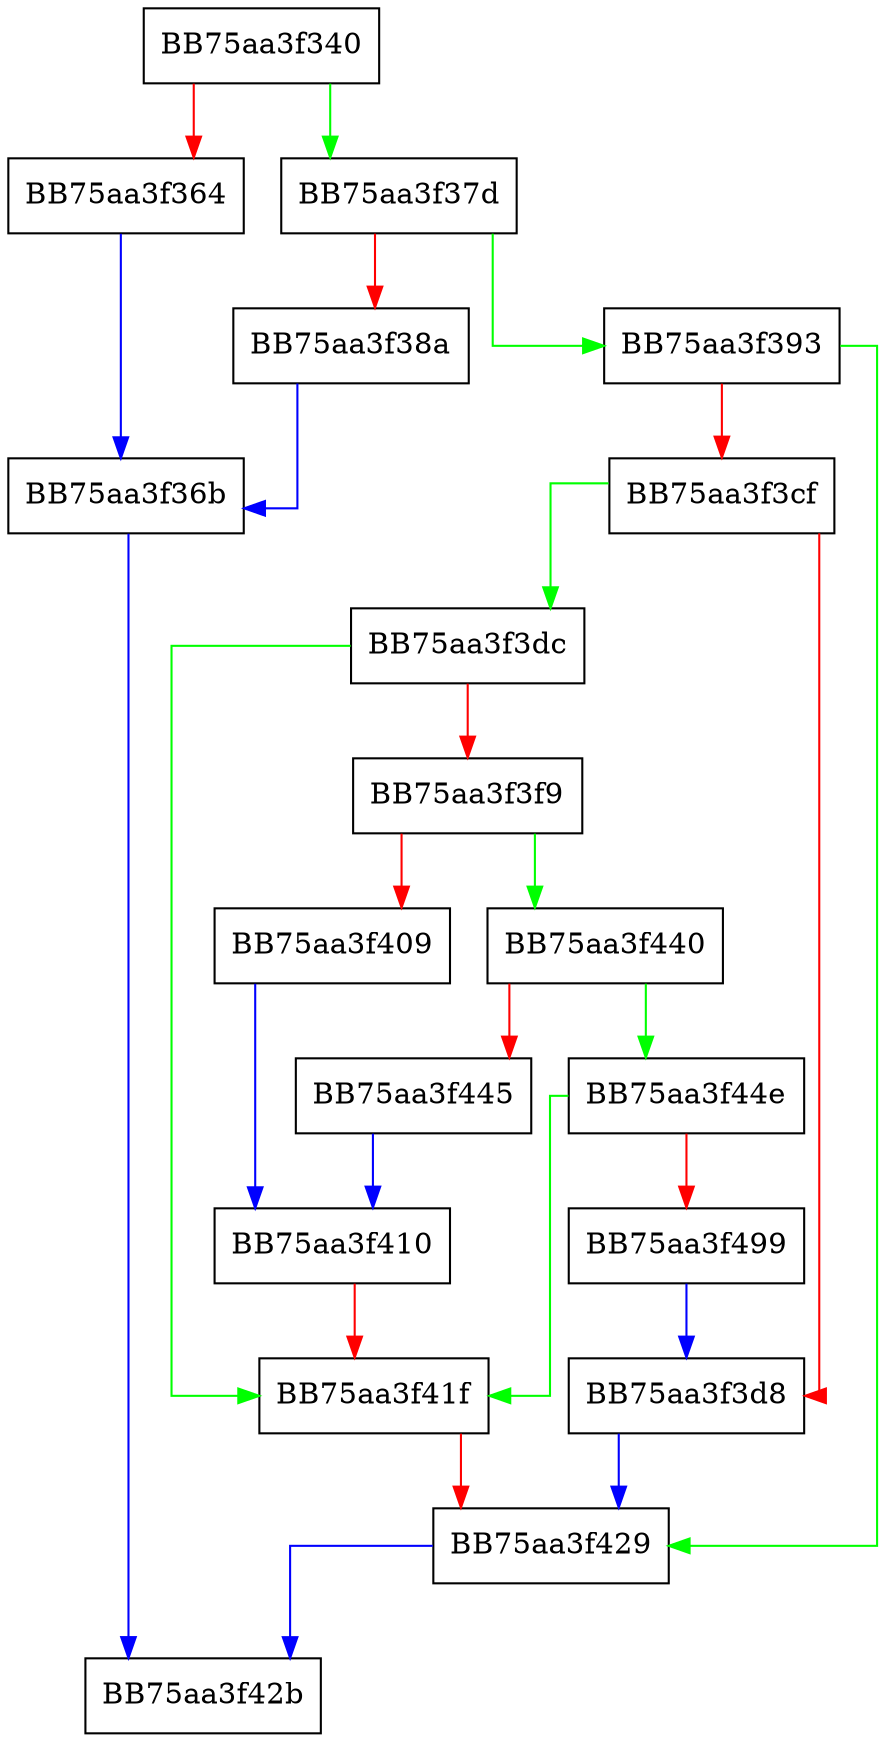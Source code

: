 digraph createTextNode {
  node [shape="box"];
  graph [splines=ortho];
  BB75aa3f340 -> BB75aa3f37d [color="green"];
  BB75aa3f340 -> BB75aa3f364 [color="red"];
  BB75aa3f364 -> BB75aa3f36b [color="blue"];
  BB75aa3f36b -> BB75aa3f42b [color="blue"];
  BB75aa3f37d -> BB75aa3f393 [color="green"];
  BB75aa3f37d -> BB75aa3f38a [color="red"];
  BB75aa3f38a -> BB75aa3f36b [color="blue"];
  BB75aa3f393 -> BB75aa3f429 [color="green"];
  BB75aa3f393 -> BB75aa3f3cf [color="red"];
  BB75aa3f3cf -> BB75aa3f3dc [color="green"];
  BB75aa3f3cf -> BB75aa3f3d8 [color="red"];
  BB75aa3f3d8 -> BB75aa3f429 [color="blue"];
  BB75aa3f3dc -> BB75aa3f41f [color="green"];
  BB75aa3f3dc -> BB75aa3f3f9 [color="red"];
  BB75aa3f3f9 -> BB75aa3f440 [color="green"];
  BB75aa3f3f9 -> BB75aa3f409 [color="red"];
  BB75aa3f409 -> BB75aa3f410 [color="blue"];
  BB75aa3f410 -> BB75aa3f41f [color="red"];
  BB75aa3f41f -> BB75aa3f429 [color="red"];
  BB75aa3f429 -> BB75aa3f42b [color="blue"];
  BB75aa3f440 -> BB75aa3f44e [color="green"];
  BB75aa3f440 -> BB75aa3f445 [color="red"];
  BB75aa3f445 -> BB75aa3f410 [color="blue"];
  BB75aa3f44e -> BB75aa3f41f [color="green"];
  BB75aa3f44e -> BB75aa3f499 [color="red"];
  BB75aa3f499 -> BB75aa3f3d8 [color="blue"];
}